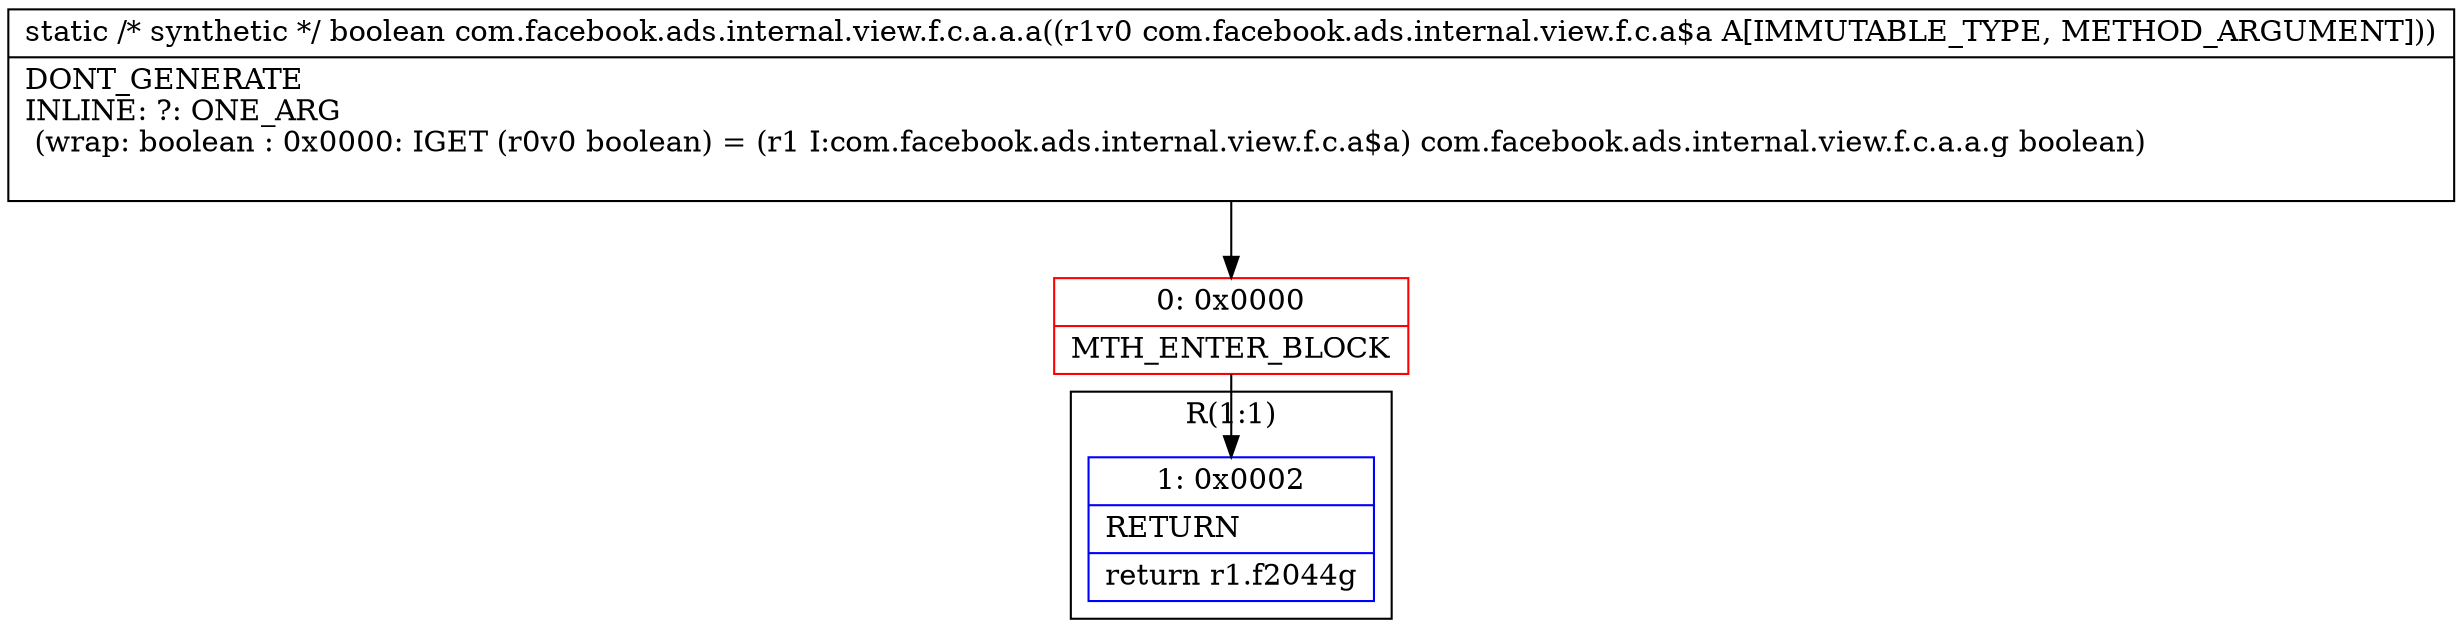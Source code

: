 digraph "CFG forcom.facebook.ads.internal.view.f.c.a.a.a(Lcom\/facebook\/ads\/internal\/view\/f\/c\/a$a;)Z" {
subgraph cluster_Region_1996747731 {
label = "R(1:1)";
node [shape=record,color=blue];
Node_1 [shape=record,label="{1\:\ 0x0002|RETURN\l|return r1.f2044g\l}"];
}
Node_0 [shape=record,color=red,label="{0\:\ 0x0000|MTH_ENTER_BLOCK\l}"];
MethodNode[shape=record,label="{static \/* synthetic *\/ boolean com.facebook.ads.internal.view.f.c.a.a.a((r1v0 com.facebook.ads.internal.view.f.c.a$a A[IMMUTABLE_TYPE, METHOD_ARGUMENT]))  | DONT_GENERATE\lINLINE: ?: ONE_ARG  \l  (wrap: boolean : 0x0000: IGET  (r0v0 boolean) = (r1 I:com.facebook.ads.internal.view.f.c.a$a) com.facebook.ads.internal.view.f.c.a.a.g boolean)\l\l}"];
MethodNode -> Node_0;
Node_0 -> Node_1;
}

